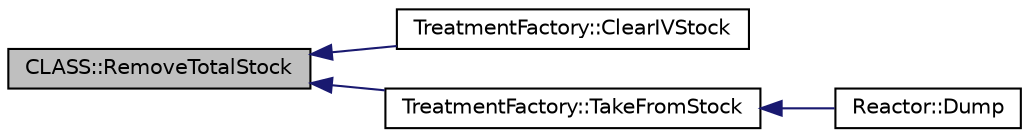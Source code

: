 digraph G
{
  edge [fontname="Helvetica",fontsize="10",labelfontname="Helvetica",labelfontsize="10"];
  node [fontname="Helvetica",fontsize="10",shape=record];
  rankdir="LR";
  Node1 [label="CLASS::RemoveTotalStock",height=0.2,width=0.4,color="black", fillcolor="grey75", style="filled" fontcolor="black"];
  Node1 -> Node2 [dir="back",color="midnightblue",fontsize="10",style="solid",fontname="Helvetica"];
  Node2 [label="TreatmentFactory::ClearIVStock",height=0.2,width=0.4,color="black", fillcolor="white", style="filled",URL="$class_treatment_factory.html#a385b3e4eceae39d66b1ad98a8ed79416"];
  Node1 -> Node3 [dir="back",color="midnightblue",fontsize="10",style="solid",fontname="Helvetica"];
  Node3 [label="TreatmentFactory::TakeFromStock",height=0.2,width=0.4,color="black", fillcolor="white", style="filled",URL="$class_treatment_factory.html#a5a41538920b093d46868d944e756027b",tooltip="Take isotopicvector from the (index)st vector of the stock."];
  Node3 -> Node4 [dir="back",color="midnightblue",fontsize="10",style="solid",fontname="Helvetica"];
  Node4 [label="Reactor::Dump",height=0.2,width=0.4,color="black", fillcolor="white", style="filled",URL="$class_reactor.html#a62ecaa3d122030fb9a44396c297e032b",tooltip="Write Modification (IV In/Out, filling the TF...)"];
}
